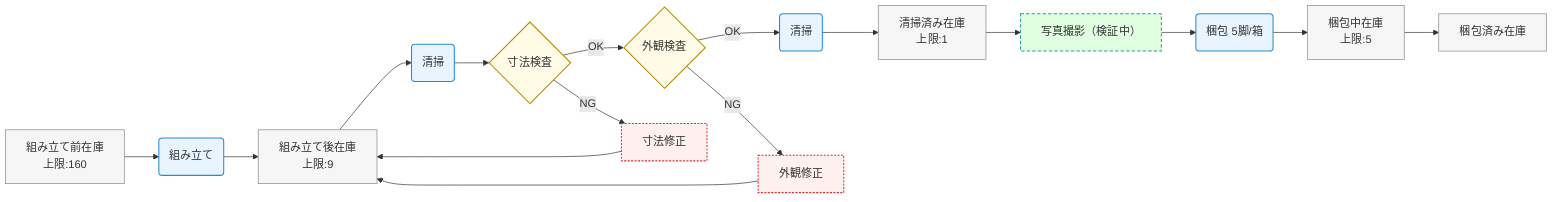 flowchart LR
  %% GitHub向け：[]の入れ子を避け、改行は <br/> を使用

  A[組み立て前在庫<br/>上限:160] --> B(組み立て)
  B --> C[組み立て後在庫<br/>上限:9]

  %% 組み立て後に清掃を追加
  C --> C1(清掃)
  C1 --> D{寸法検査}

  D -->|OK| E{外観検査}
  D -->|NG| D1[寸法修正]
  %% 修正品は組み立て後在庫へ戻す
  D1 --> C

  E -->|OK| F(清掃)
  E -->|NG| E1[外観修正]
  %% 修正品は組み立て後在庫へ戻す
  E1 --> C

  F --> G[清掃済み在庫<br/>上限:1]

  %% 清掃済み在庫の後に写真撮影工程（特例）を追加
  G --> G1[写真撮影（検証中）]
  G1 --> H(梱包 5脚/箱)

  H --> I[梱包中在庫<br/>上限:5]
  I --> J[梱包済み在庫]

  %% スタイル定義
  classDef store fill:#f6f6f6,stroke:#888,stroke-width:1px;
  classDef proc fill:#e8f4ff,stroke:#268bd2,stroke-width:1.5px;
  classDef gate fill:#fffbe6,stroke:#b58900,stroke-width:1.5px;
  classDef fix fill:#fff0f0,stroke:#dc322f,stroke-width:1.5px,stroke-dasharray:3 2;
  classDef special fill:#e0ffe0,stroke:#2aa198,stroke-width:1.5px,stroke-dasharray:5 3;

  class A,C,G,I,J store;
  class B,C1,F,H proc;
  class D,E gate;
  class D1,E1 fix;
  class G1 special;